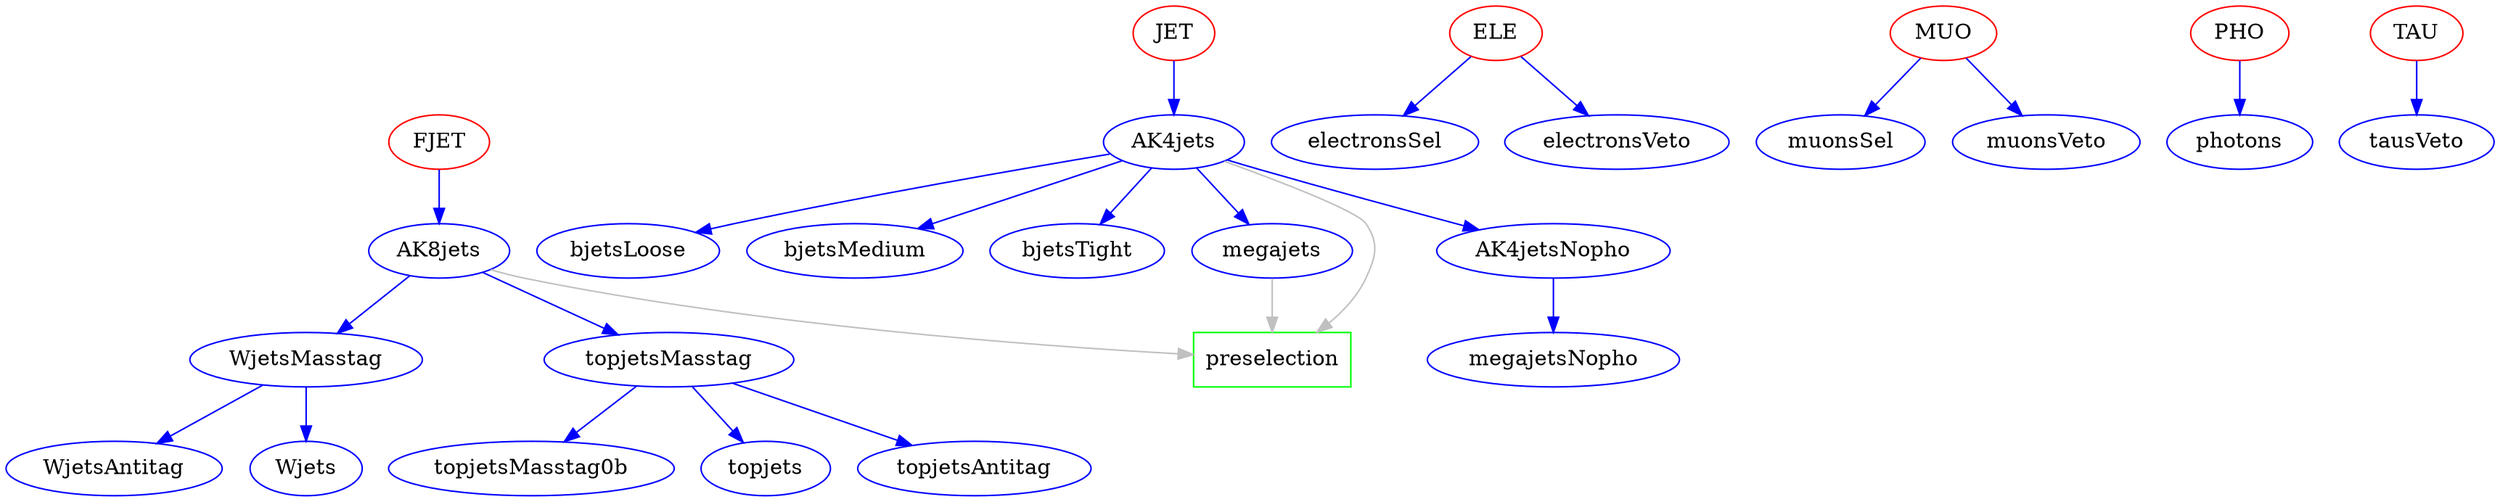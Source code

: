 digraph print {
  AK4jets -> AK4jetsNopho [color="blue"]
  AK4jets -> bjetsLoose [color="blue"]
  AK4jets -> bjetsMedium [color="blue"]
  AK4jets -> bjetsTight [color="blue"]
  AK4jets -> megajets [color="blue"]
  AK4jets -> preselection [color="grey"]
  AK4jetsNopho -> megajetsNopho [color="blue"]
  AK8jets -> WjetsMasstag [color="blue"]
  AK8jets -> preselection [color="grey"]
  AK8jets -> topjetsMasstag [color="blue"]
  ELE -> electronsSel [color="blue"]
  ELE -> electronsVeto [color="blue"]
  FJET -> AK8jets [color="blue"]
  JET -> AK4jets [color="blue"]
  MUO -> muonsSel [color="blue"]
  MUO -> muonsVeto [color="blue"]
  PHO -> photons [color="blue"]
  TAU -> tausVeto [color="blue"]
  WjetsMasstag -> Wjets [color="blue"]
  WjetsMasstag -> WjetsAntitag [color="blue"]
  megajets -> preselection [color="grey"]
  topjetsMasstag -> topjets [color="blue"]
  topjetsMasstag -> topjetsAntitag [color="blue"]
  topjetsMasstag -> topjetsMasstag0b [color="blue"]
AK4jets [color="blue"]
AK4jetsNopho [color="blue"]
AK8jets [color="blue"]
ELE [color="red"]
FJET [color="red"]
JET [color="red"]
MUO [color="red"]
PHO [color="red"]
TAU [color="red"]
Wjets [color="blue"]
WjetsAntitag [color="blue"]
WjetsMasstag [color="blue"]
bjetsLoose [color="blue"]
bjetsMedium [color="blue"]
bjetsTight [color="blue"]
electronsSel [color="blue"]
electronsVeto [color="blue"]
megajets [color="blue"]
megajetsNopho [color="blue"]
muonsSel [color="blue"]
muonsVeto [color="blue"]
photons [color="blue"]
preselection[shape = box, color = green]
tausVeto [color="blue"]
topjets [color="blue"]
topjetsAntitag [color="blue"]
topjetsMasstag [color="blue"]
topjetsMasstag0b [color="blue"]
}
 